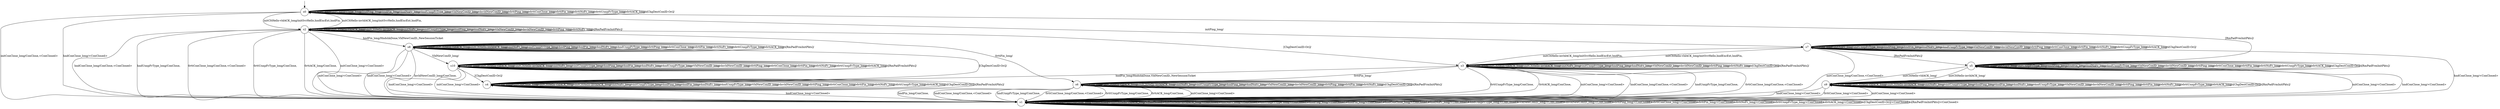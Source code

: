 digraph g {

s0 [shape="circle" label="s0"];
s1 [shape="circle" label="s1"];
s2 [shape="circle" label="s2"];
s3 [shape="circle" label="s3"];
s4 [shape="circle" label="s4"];
s5 [shape="circle" label="s5"];
s6 [shape="circle" label="s6"];
s7 [shape="circle" label="s7"];
s8 [shape="circle" label="s8"];
s9 [shape="circle" label="s9"];
s10 [shape="circle" label="s10"];
s0 -> s7 [label="initPing_long/ "];
s0 -> s1 [label="initConClose_long/ConClose,<ConClosed> "];
s0 -> s2 [label="initCltHello-vldACK_long/initSvrHello,hndEncExt,hndFin, "];
s0 -> s2 [label="initCltHello-invldACK_long/initSvrHello,hndEncExt,hndFin, "];
s0 -> s0 [label="initNoFr_long/ "];
s0 -> s0 [label="initUnxpFrType_long/ "];
s0 -> s0 [label="hndPing_long/ "];
s0 -> s0 [label="hndFin_long/ "];
s0 -> s1 [label="hndConClose_long/<ConClosed> "];
s0 -> s0 [label="hndNoFr_long/ "];
s0 -> s0 [label="hndUnxpFrType_long/ "];
s0 -> s0 [label="VldNewConID_long/ "];
s0 -> s0 [label="InvldNewConID_long/ "];
s0 -> s0 [label="0rttPing_long/ "];
s0 -> s0 [label="0rttConClose_long/ "];
s0 -> s0 [label="0rttFin_long/ "];
s0 -> s0 [label="0rttNoFr_long/ "];
s0 -> s0 [label="0rttUnxpFrType_long/ "];
s0 -> s0 [label="0rttACK_long/ "];
s0 -> s0 [label="[ChgDestConID-Ori]/ "];
s0 -> s5 [label="[RmPadFrmInitPkts]/ "];
s1 -> s1 [label="initPing_long/<ConClosed> "];
s1 -> s1 [label="initConClose_long/<ConClosed> "];
s1 -> s1 [label="initCltHello-vldACK_long/<ConClosed> "];
s1 -> s1 [label="initCltHello-invldACK_long/<ConClosed> "];
s1 -> s1 [label="initNoFr_long/<ConClosed> "];
s1 -> s1 [label="initUnxpFrType_long/<ConClosed> "];
s1 -> s1 [label="hndPing_long/<ConClosed> "];
s1 -> s1 [label="hndFin_long/<ConClosed> "];
s1 -> s1 [label="hndConClose_long/<ConClosed> "];
s1 -> s1 [label="hndNoFr_long/<ConClosed> "];
s1 -> s1 [label="hndUnxpFrType_long/<ConClosed> "];
s1 -> s1 [label="VldNewConID_long/<ConClosed> "];
s1 -> s1 [label="InvldNewConID_long/<ConClosed> "];
s1 -> s1 [label="0rttPing_long/<ConClosed> "];
s1 -> s1 [label="0rttConClose_long/<ConClosed> "];
s1 -> s1 [label="0rttFin_long/<ConClosed> "];
s1 -> s1 [label="0rttNoFr_long/<ConClosed> "];
s1 -> s1 [label="0rttUnxpFrType_long/<ConClosed> "];
s1 -> s1 [label="0rttACK_long/<ConClosed> "];
s1 -> s1 [label="[ChgDestConID-Ori]/<ConClosed> "];
s1 -> s1 [label="[RmPadFrmInitPkts]/<ConClosed> "];
s2 -> s2 [label="initPing_long/ "];
s2 -> s1 [label="initConClose_long/<ConClosed> "];
s2 -> s2 [label="initCltHello-vldACK_long/ "];
s2 -> s2 [label="initCltHello-invldACK_long/ "];
s2 -> s2 [label="initNoFr_long/ "];
s2 -> s2 [label="initUnxpFrType_long/ "];
s2 -> s2 [label="hndPing_long/ "];
s2 -> s8 [label="hndFin_long/HndshkDone,VldNewConID,,NewSessionTicket "];
s2 -> s1 [label="hndConClose_long/ConClose,<ConClosed> "];
s2 -> s2 [label="hndNoFr_long/ "];
s2 -> s1 [label="hndUnxpFrType_long/ConClose, "];
s2 -> s2 [label="VldNewConID_long/ "];
s2 -> s2 [label="InvldNewConID_long/ "];
s2 -> s2 [label="0rttPing_long/ "];
s2 -> s1 [label="0rttConClose_long/ConClose,<ConClosed> "];
s2 -> s6 [label="0rttFin_long/ "];
s2 -> s2 [label="0rttNoFr_long/ "];
s2 -> s1 [label="0rttUnxpFrType_long/ConClose, "];
s2 -> s1 [label="0rttACK_long/ConClose, "];
s2 -> s3 [label="[ChgDestConID-Ori]/ "];
s2 -> s2 [label="[RmPadFrmInitPkts]/ "];
s3 -> s3 [label="initPing_long/ "];
s3 -> s1 [label="initConClose_long/<ConClosed> "];
s3 -> s3 [label="initCltHello-vldACK_long/ "];
s3 -> s3 [label="initCltHello-invldACK_long/ "];
s3 -> s3 [label="initNoFr_long/ "];
s3 -> s3 [label="initUnxpFrType_long/ "];
s3 -> s3 [label="hndPing_long/ "];
s3 -> s4 [label="hndFin_long/HndshkDone,VldNewConID,,NewSessionTicket "];
s3 -> s1 [label="hndConClose_long/ConClose,<ConClosed> "];
s3 -> s3 [label="hndNoFr_long/ "];
s3 -> s1 [label="hndUnxpFrType_long/ConClose, "];
s3 -> s3 [label="VldNewConID_long/ "];
s3 -> s3 [label="InvldNewConID_long/ "];
s3 -> s3 [label="0rttPing_long/ "];
s3 -> s1 [label="0rttConClose_long/ConClose,<ConClosed> "];
s3 -> s6 [label="0rttFin_long/ "];
s3 -> s3 [label="0rttNoFr_long/ "];
s3 -> s1 [label="0rttUnxpFrType_long/ConClose, "];
s3 -> s1 [label="0rttACK_long/ConClose, "];
s3 -> s3 [label="[ChgDestConID-Ori]/ "];
s3 -> s3 [label="[RmPadFrmInitPkts]/ "];
s4 -> s4 [label="initPing_long/ "];
s4 -> s4 [label="initConClose_long/ "];
s4 -> s4 [label="initCltHello-vldACK_long/ "];
s4 -> s4 [label="initCltHello-invldACK_long/ "];
s4 -> s4 [label="initNoFr_long/ "];
s4 -> s4 [label="initUnxpFrType_long/ "];
s4 -> s4 [label="hndPing_long/ "];
s4 -> s4 [label="hndFin_long/ "];
s4 -> s1 [label="hndConClose_long/<ConClosed> "];
s4 -> s4 [label="hndNoFr_long/ "];
s4 -> s4 [label="hndUnxpFrType_long/ "];
s4 -> s4 [label="VldNewConID_long/ "];
s4 -> s4 [label="InvldNewConID_long/ "];
s4 -> s4 [label="0rttPing_long/ "];
s4 -> s4 [label="0rttConClose_long/ "];
s4 -> s4 [label="0rttFin_long/ "];
s4 -> s4 [label="0rttNoFr_long/ "];
s4 -> s4 [label="0rttUnxpFrType_long/ "];
s4 -> s4 [label="0rttACK_long/ "];
s4 -> s4 [label="[ChgDestConID-Ori]/ "];
s4 -> s4 [label="[RmPadFrmInitPkts]/ "];
s5 -> s5 [label="initPing_long/ "];
s5 -> s1 [label="initConClose_long/<ConClosed> "];
s5 -> s9 [label="initCltHello-vldACK_long/ "];
s5 -> s9 [label="initCltHello-invldACK_long/ "];
s5 -> s5 [label="initNoFr_long/ "];
s5 -> s5 [label="initUnxpFrType_long/ "];
s5 -> s5 [label="hndPing_long/ "];
s5 -> s5 [label="hndFin_long/ "];
s5 -> s1 [label="hndConClose_long/<ConClosed> "];
s5 -> s5 [label="hndNoFr_long/ "];
s5 -> s5 [label="hndUnxpFrType_long/ "];
s5 -> s5 [label="VldNewConID_long/ "];
s5 -> s5 [label="InvldNewConID_long/ "];
s5 -> s5 [label="0rttPing_long/ "];
s5 -> s5 [label="0rttConClose_long/ "];
s5 -> s5 [label="0rttFin_long/ "];
s5 -> s5 [label="0rttNoFr_long/ "];
s5 -> s5 [label="0rttUnxpFrType_long/ "];
s5 -> s5 [label="0rttACK_long/ "];
s5 -> s5 [label="[ChgDestConID-Ori]/ "];
s5 -> s5 [label="[RmPadFrmInitPkts]/ "];
s6 -> s6 [label="initPing_long/ "];
s6 -> s1 [label="initConClose_long/<ConClosed> "];
s6 -> s6 [label="initCltHello-vldACK_long/ "];
s6 -> s6 [label="initCltHello-invldACK_long/ "];
s6 -> s6 [label="initNoFr_long/ "];
s6 -> s6 [label="initUnxpFrType_long/ "];
s6 -> s6 [label="hndPing_long/ "];
s6 -> s1 [label="hndFin_long/ConClose, "];
s6 -> s1 [label="hndConClose_long/ConClose,<ConClosed> "];
s6 -> s6 [label="hndNoFr_long/ "];
s6 -> s1 [label="hndUnxpFrType_long/ConClose, "];
s6 -> s6 [label="VldNewConID_long/ "];
s6 -> s6 [label="InvldNewConID_long/ "];
s6 -> s6 [label="0rttPing_long/ "];
s6 -> s1 [label="0rttConClose_long/ConClose,<ConClosed> "];
s6 -> s6 [label="0rttFin_long/ "];
s6 -> s6 [label="0rttNoFr_long/ "];
s6 -> s1 [label="0rttUnxpFrType_long/ConClose, "];
s6 -> s1 [label="0rttACK_long/ConClose, "];
s6 -> s6 [label="[ChgDestConID-Ori]/ "];
s6 -> s6 [label="[RmPadFrmInitPkts]/ "];
s7 -> s7 [label="initPing_long/ "];
s7 -> s1 [label="initConClose_long/ConClose,<ConClosed> "];
s7 -> s3 [label="initCltHello-vldACK_long/initSvrHello,hndEncExt,hndFin, "];
s7 -> s3 [label="initCltHello-invldACK_long/initSvrHello,hndEncExt,hndFin, "];
s7 -> s7 [label="initNoFr_long/ "];
s7 -> s7 [label="initUnxpFrType_long/ "];
s7 -> s7 [label="hndPing_long/ "];
s7 -> s7 [label="hndFin_long/ "];
s7 -> s1 [label="hndConClose_long/<ConClosed> "];
s7 -> s7 [label="hndNoFr_long/ "];
s7 -> s7 [label="hndUnxpFrType_long/ "];
s7 -> s7 [label="VldNewConID_long/ "];
s7 -> s7 [label="InvldNewConID_long/ "];
s7 -> s7 [label="0rttPing_long/ "];
s7 -> s7 [label="0rttConClose_long/ "];
s7 -> s7 [label="0rttFin_long/ "];
s7 -> s7 [label="0rttNoFr_long/ "];
s7 -> s7 [label="0rttUnxpFrType_long/ "];
s7 -> s7 [label="0rttACK_long/ "];
s7 -> s7 [label="[ChgDestConID-Ori]/ "];
s7 -> s5 [label="[RmPadFrmInitPkts]/ "];
s8 -> s8 [label="initPing_long/ "];
s8 -> s1 [label="initConClose_long/<ConClosed> "];
s8 -> s8 [label="initCltHello-vldACK_long/ "];
s8 -> s8 [label="initCltHello-invldACK_long/ "];
s8 -> s8 [label="initNoFr_long/ "];
s8 -> s8 [label="initUnxpFrType_long/ "];
s8 -> s8 [label="hndPing_long/ "];
s8 -> s8 [label="hndFin_long/ "];
s8 -> s1 [label="hndConClose_long/<ConClosed> "];
s8 -> s8 [label="hndNoFr_long/ "];
s8 -> s8 [label="hndUnxpFrType_long/ "];
s8 -> s10 [label="VldNewConID_long/ "];
s8 -> s1 [label="InvldNewConID_long/ConClose, "];
s8 -> s8 [label="0rttPing_long/ "];
s8 -> s8 [label="0rttConClose_long/ "];
s8 -> s8 [label="0rttFin_long/ "];
s8 -> s8 [label="0rttNoFr_long/ "];
s8 -> s8 [label="0rttUnxpFrType_long/ "];
s8 -> s8 [label="0rttACK_long/ "];
s8 -> s4 [label="[ChgDestConID-Ori]/ "];
s8 -> s8 [label="[RmPadFrmInitPkts]/ "];
s9 -> s9 [label="initPing_long/ "];
s9 -> s1 [label="initConClose_long/<ConClosed> "];
s9 -> s9 [label="initCltHello-vldACK_long/ "];
s9 -> s9 [label="initCltHello-invldACK_long/ "];
s9 -> s9 [label="initNoFr_long/ "];
s9 -> s9 [label="initUnxpFrType_long/ "];
s9 -> s9 [label="hndPing_long/ "];
s9 -> s9 [label="hndFin_long/ "];
s9 -> s1 [label="hndConClose_long/<ConClosed> "];
s9 -> s9 [label="hndNoFr_long/ "];
s9 -> s9 [label="hndUnxpFrType_long/ "];
s9 -> s9 [label="VldNewConID_long/ "];
s9 -> s9 [label="InvldNewConID_long/ "];
s9 -> s9 [label="0rttPing_long/ "];
s9 -> s1 [label="0rttConClose_long/<ConClosed> "];
s9 -> s9 [label="0rttFin_long/ "];
s9 -> s9 [label="0rttNoFr_long/ "];
s9 -> s9 [label="0rttUnxpFrType_long/ "];
s9 -> s9 [label="0rttACK_long/ "];
s9 -> s9 [label="[ChgDestConID-Ori]/ "];
s9 -> s9 [label="[RmPadFrmInitPkts]/ "];
s10 -> s10 [label="initPing_long/ "];
s10 -> s1 [label="initConClose_long/<ConClosed> "];
s10 -> s10 [label="initCltHello-vldACK_long/ "];
s10 -> s10 [label="initCltHello-invldACK_long/ "];
s10 -> s10 [label="initNoFr_long/ "];
s10 -> s10 [label="initUnxpFrType_long/ "];
s10 -> s10 [label="hndPing_long/ "];
s10 -> s10 [label="hndFin_long/ "];
s10 -> s1 [label="hndConClose_long/<ConClosed> "];
s10 -> s10 [label="hndNoFr_long/ "];
s10 -> s10 [label="hndUnxpFrType_long/ "];
s10 -> s10 [label="VldNewConID_long/ "];
s10 -> s10 [label="InvldNewConID_long/ "];
s10 -> s10 [label="0rttPing_long/ "];
s10 -> s10 [label="0rttConClose_long/ "];
s10 -> s10 [label="0rttFin_long/ "];
s10 -> s10 [label="0rttNoFr_long/ "];
s10 -> s10 [label="0rttUnxpFrType_long/ "];
s10 -> s10 [label="0rttACK_long/ "];
s10 -> s4 [label="[ChgDestConID-Ori]/ "];
s10 -> s10 [label="[RmPadFrmInitPkts]/ "];

__start0 [label="" shape="none" width="0" height="0"];
__start0 -> s0;

}
